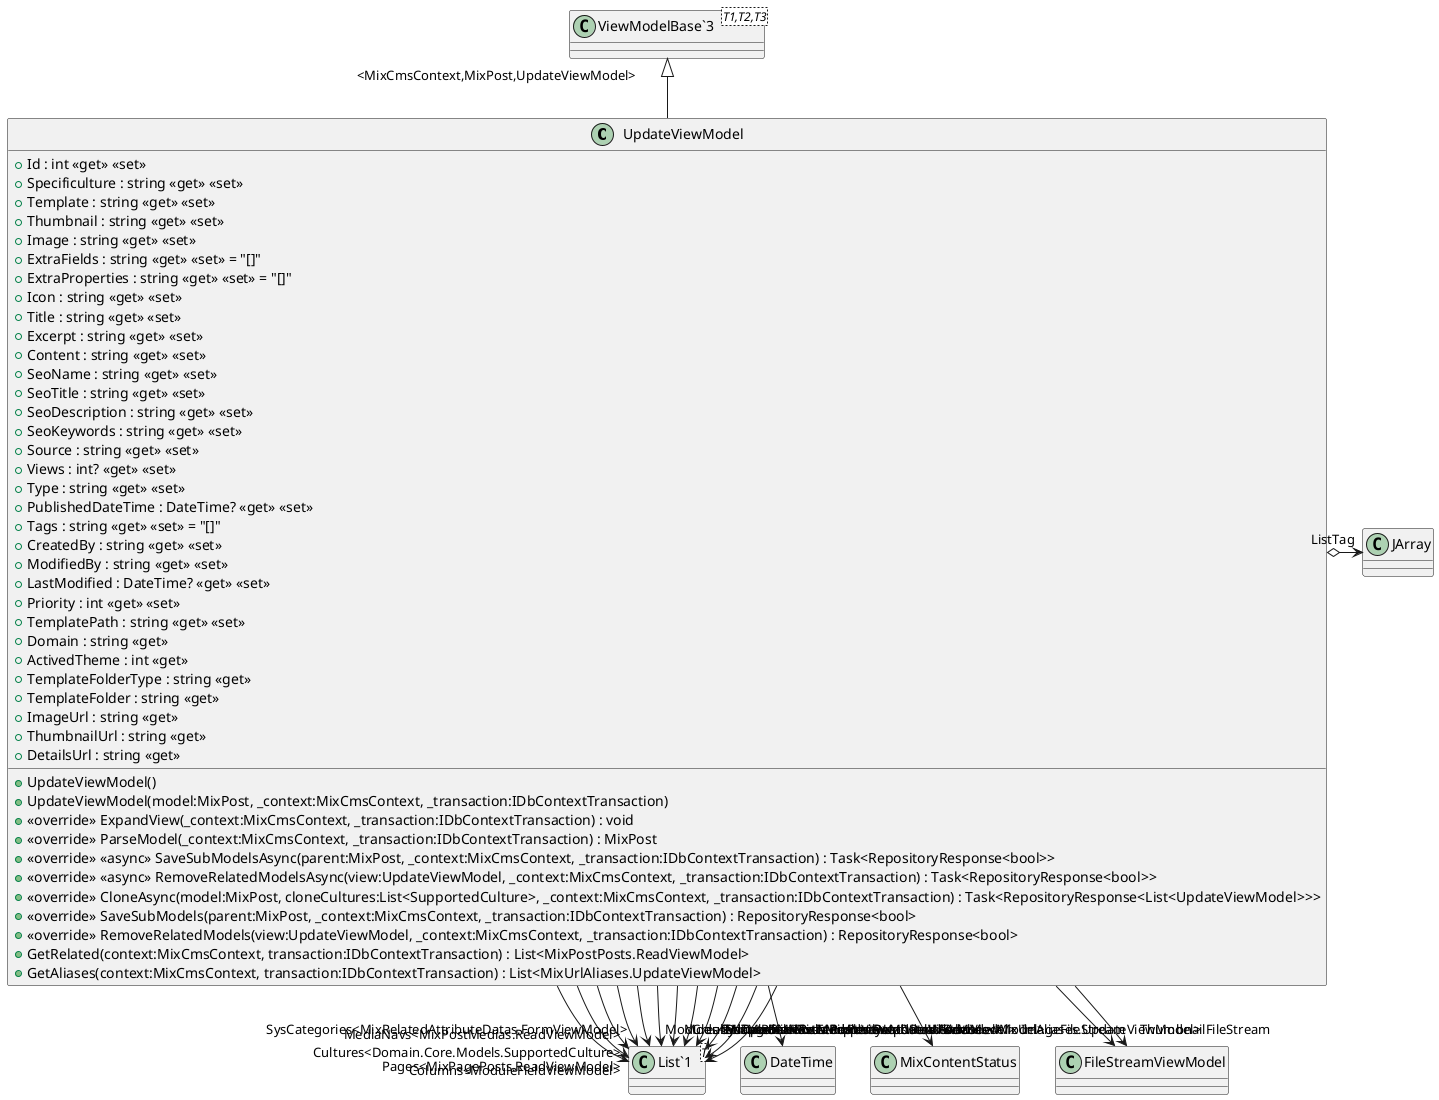 @startuml
class UpdateViewModel {
    + Id : int <<get>> <<set>>
    + Specificulture : string <<get>> <<set>>
    + Template : string <<get>> <<set>>
    + Thumbnail : string <<get>> <<set>>
    + Image : string <<get>> <<set>>
    + ExtraFields : string <<get>> <<set>> = "[]"
    + ExtraProperties : string <<get>> <<set>> = "[]"
    + Icon : string <<get>> <<set>>
    + Title : string <<get>> <<set>>
    + Excerpt : string <<get>> <<set>>
    + Content : string <<get>> <<set>>
    + SeoName : string <<get>> <<set>>
    + SeoTitle : string <<get>> <<set>>
    + SeoDescription : string <<get>> <<set>>
    + SeoKeywords : string <<get>> <<set>>
    + Source : string <<get>> <<set>>
    + Views : int? <<get>> <<set>>
    + Type : string <<get>> <<set>>
    + PublishedDateTime : DateTime? <<get>> <<set>>
    + Tags : string <<get>> <<set>> = "[]"
    + CreatedBy : string <<get>> <<set>>
    + ModifiedBy : string <<get>> <<set>>
    + LastModified : DateTime? <<get>> <<set>>
    + Priority : int <<get>> <<set>>
    + TemplatePath : string <<get>> <<set>>
    + Domain : string <<get>>
    + ActivedTheme : int <<get>>
    + TemplateFolderType : string <<get>>
    + TemplateFolder : string <<get>>
    + ImageUrl : string <<get>>
    + ThumbnailUrl : string <<get>>
    + DetailsUrl : string <<get>>
    + UpdateViewModel()
    + UpdateViewModel(model:MixPost, _context:MixCmsContext, _transaction:IDbContextTransaction)
    + <<override>> ExpandView(_context:MixCmsContext, _transaction:IDbContextTransaction) : void
    + <<override>> ParseModel(_context:MixCmsContext, _transaction:IDbContextTransaction) : MixPost
    + <<override>> <<async>> SaveSubModelsAsync(parent:MixPost, _context:MixCmsContext, _transaction:IDbContextTransaction) : Task<RepositoryResponse<bool>>
    + <<override>> <<async>> RemoveRelatedModelsAsync(view:UpdateViewModel, _context:MixCmsContext, _transaction:IDbContextTransaction) : Task<RepositoryResponse<bool>>
    + <<override>> CloneAsync(model:MixPost, cloneCultures:List<SupportedCulture>, _context:MixCmsContext, _transaction:IDbContextTransaction) : Task<RepositoryResponse<List<UpdateViewModel>>>
    + <<override>> SaveSubModels(parent:MixPost, _context:MixCmsContext, _transaction:IDbContextTransaction) : RepositoryResponse<bool>
    + <<override>> RemoveRelatedModels(view:UpdateViewModel, _context:MixCmsContext, _transaction:IDbContextTransaction) : RepositoryResponse<bool>
    + GetRelated(context:MixCmsContext, transaction:IDbContextTransaction) : List<MixPostPosts.ReadViewModel>
    + GetAliases(context:MixCmsContext, transaction:IDbContextTransaction) : List<MixUrlAliases.UpdateViewModel>
}
class "ViewModelBase`3"<T1,T2,T3> {
}
class "List`1"<T> {
}
"ViewModelBase`3" "<MixCmsContext,MixPost,UpdateViewModel>" <|-- UpdateViewModel
UpdateViewModel --> "Cultures<Domain.Core.Models.SupportedCulture>" "List`1"
UpdateViewModel --> "CreatedDateTime" DateTime
UpdateViewModel --> "Status" MixContentStatus
UpdateViewModel --> "Pages<MixPagePosts.ReadViewModel>" "List`1"
UpdateViewModel --> "Modules<MixModulePosts.ReadViewModel>" "List`1"
UpdateViewModel --> "MediaNavs<MixPostMedias.ReadViewModel>" "List`1"
UpdateViewModel --> "ModuleNavs<MixPostModules.ReadViewModel>" "List`1"
UpdateViewModel --> "PostNavs<MixPostPosts.ReadViewModel>" "List`1"
UpdateViewModel o-> "ListTag" JArray
UpdateViewModel --> "ImageFileStream" FileStreamViewModel
UpdateViewModel --> "ThumbnailFileStream" FileStreamViewModel
UpdateViewModel --> "SysCategories<MixRelatedAttributeDatas.FormViewModel>" "List`1"
UpdateViewModel --> "SysTags<MixRelatedAttributeDatas.FormViewModel>" "List`1"
UpdateViewModel --> "Templates<MixTemplates.UpdateViewModel>" "List`1"
UpdateViewModel --> "Properties<ExtraProperty>" "List`1"
UpdateViewModel --> "UrlAliases<MixUrlAliases.UpdateViewModel>" "List`1"
UpdateViewModel --> "Columns<ModuleFieldViewModel>" "List`1"
@enduml
